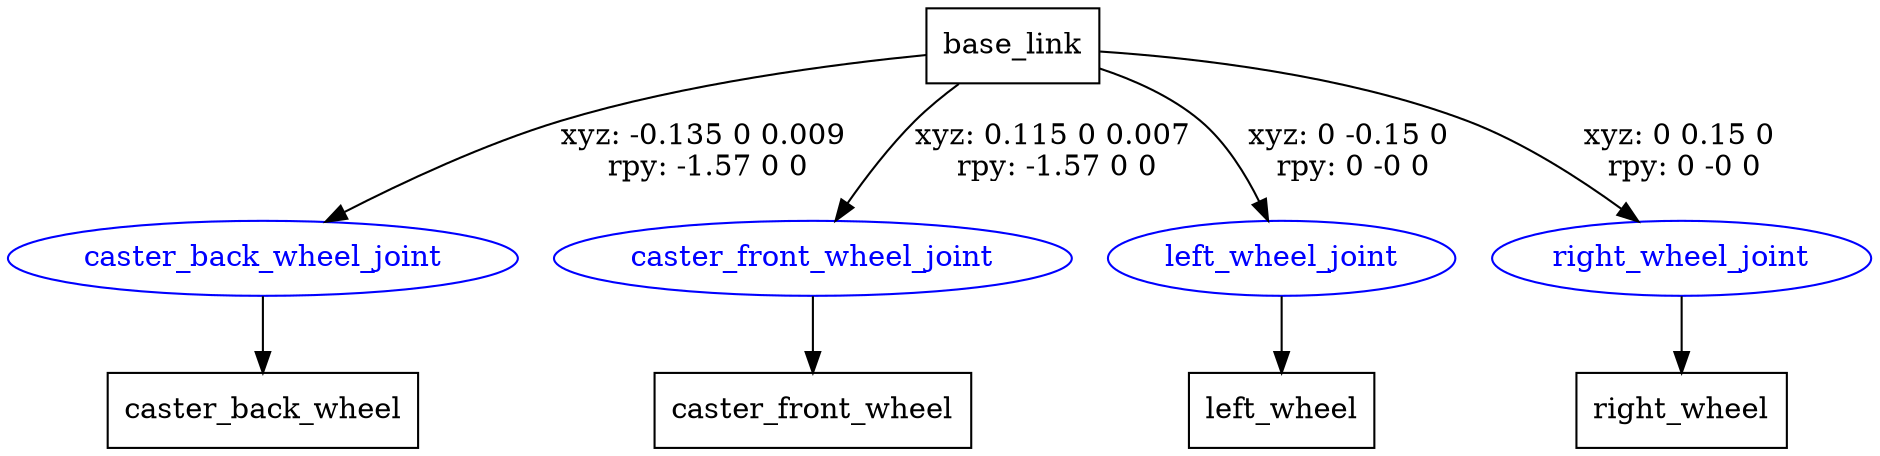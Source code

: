 digraph G {
node [shape=box];
"base_link" [label="base_link"];
"caster_back_wheel" [label="caster_back_wheel"];
"caster_front_wheel" [label="caster_front_wheel"];
"left_wheel" [label="left_wheel"];
"right_wheel" [label="right_wheel"];
node [shape=ellipse, color=blue, fontcolor=blue];
"base_link" -> "caster_back_wheel_joint" [label="xyz: -0.135 0 0.009 \nrpy: -1.57 0 0"]
"caster_back_wheel_joint" -> "caster_back_wheel"
"base_link" -> "caster_front_wheel_joint" [label="xyz: 0.115 0 0.007 \nrpy: -1.57 0 0"]
"caster_front_wheel_joint" -> "caster_front_wheel"
"base_link" -> "left_wheel_joint" [label="xyz: 0 -0.15 0 \nrpy: 0 -0 0"]
"left_wheel_joint" -> "left_wheel"
"base_link" -> "right_wheel_joint" [label="xyz: 0 0.15 0 \nrpy: 0 -0 0"]
"right_wheel_joint" -> "right_wheel"
}
